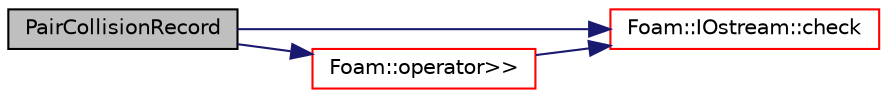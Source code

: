 digraph "PairCollisionRecord"
{
  bgcolor="transparent";
  edge [fontname="Helvetica",fontsize="10",labelfontname="Helvetica",labelfontsize="10"];
  node [fontname="Helvetica",fontsize="10",shape=record];
  rankdir="LR";
  Node7 [label="PairCollisionRecord",height=0.2,width=0.4,color="black", fillcolor="grey75", style="filled", fontcolor="black"];
  Node7 -> Node8 [color="midnightblue",fontsize="10",style="solid",fontname="Helvetica"];
  Node8 [label="Foam::IOstream::check",height=0.2,width=0.4,color="red",URL="$a27333.html#a367eb3425fc4e8270e2aa961df8ac8a5",tooltip="Check IOstream status for given operation. "];
  Node7 -> Node59 [color="midnightblue",fontsize="10",style="solid",fontname="Helvetica"];
  Node59 [label="Foam::operator\>\>",height=0.2,width=0.4,color="red",URL="$a21851.html#a8f820f9741db3f951c0953dbad7db24a"];
  Node59 -> Node8 [color="midnightblue",fontsize="10",style="solid",fontname="Helvetica"];
}

